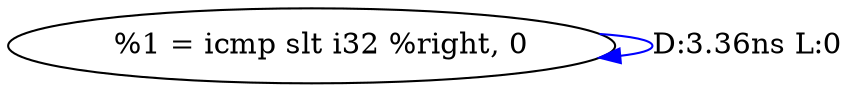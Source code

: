 digraph {
Node0x31200f0[label="  %1 = icmp slt i32 %right, 0"];
Node0x31200f0 -> Node0x31200f0[label="D:3.36ns L:0",color=blue];
}
